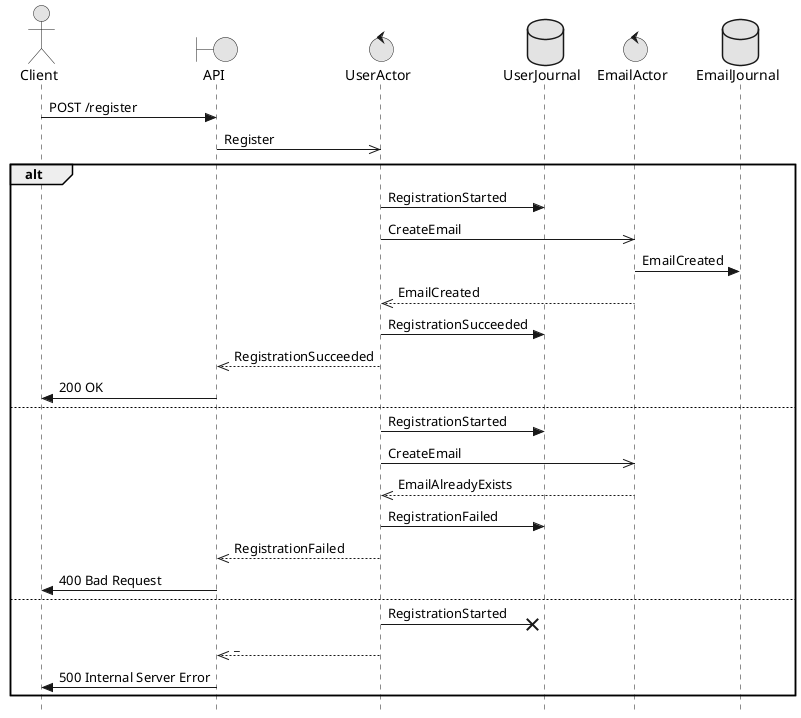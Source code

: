 @startuml

skinparam monochrome true
skinparam style strictuml

actor Client
boundary API
control UserActor
database UserJournal
control EmailActor
database EmailJournal

Client -> API : POST /register
API ->> UserActor : Register

alt

UserActor -> UserJournal : RegistrationStarted
UserActor ->> EmailActor : CreateEmail
EmailActor -> EmailJournal : EmailCreated
UserActor <<-- EmailActor : EmailCreated
UserActor -> UserJournal : RegistrationSucceeded
API <<-- UserActor : RegistrationSucceeded
Client <- API : 200 OK

else

UserActor -> UserJournal : RegistrationStarted
UserActor ->> EmailActor : CreateEmail
UserActor <<-- EmailActor : EmailAlreadyExists
UserActor -> UserJournal : RegistrationFailed
API <<-- UserActor : RegistrationFailed
Client <- API : 400 Bad Request

else

UserActor ->x UserJournal : RegistrationStarted
API <<-- UserActor : _
Client <- API : 500 Internal Server Error

end

@enduml
